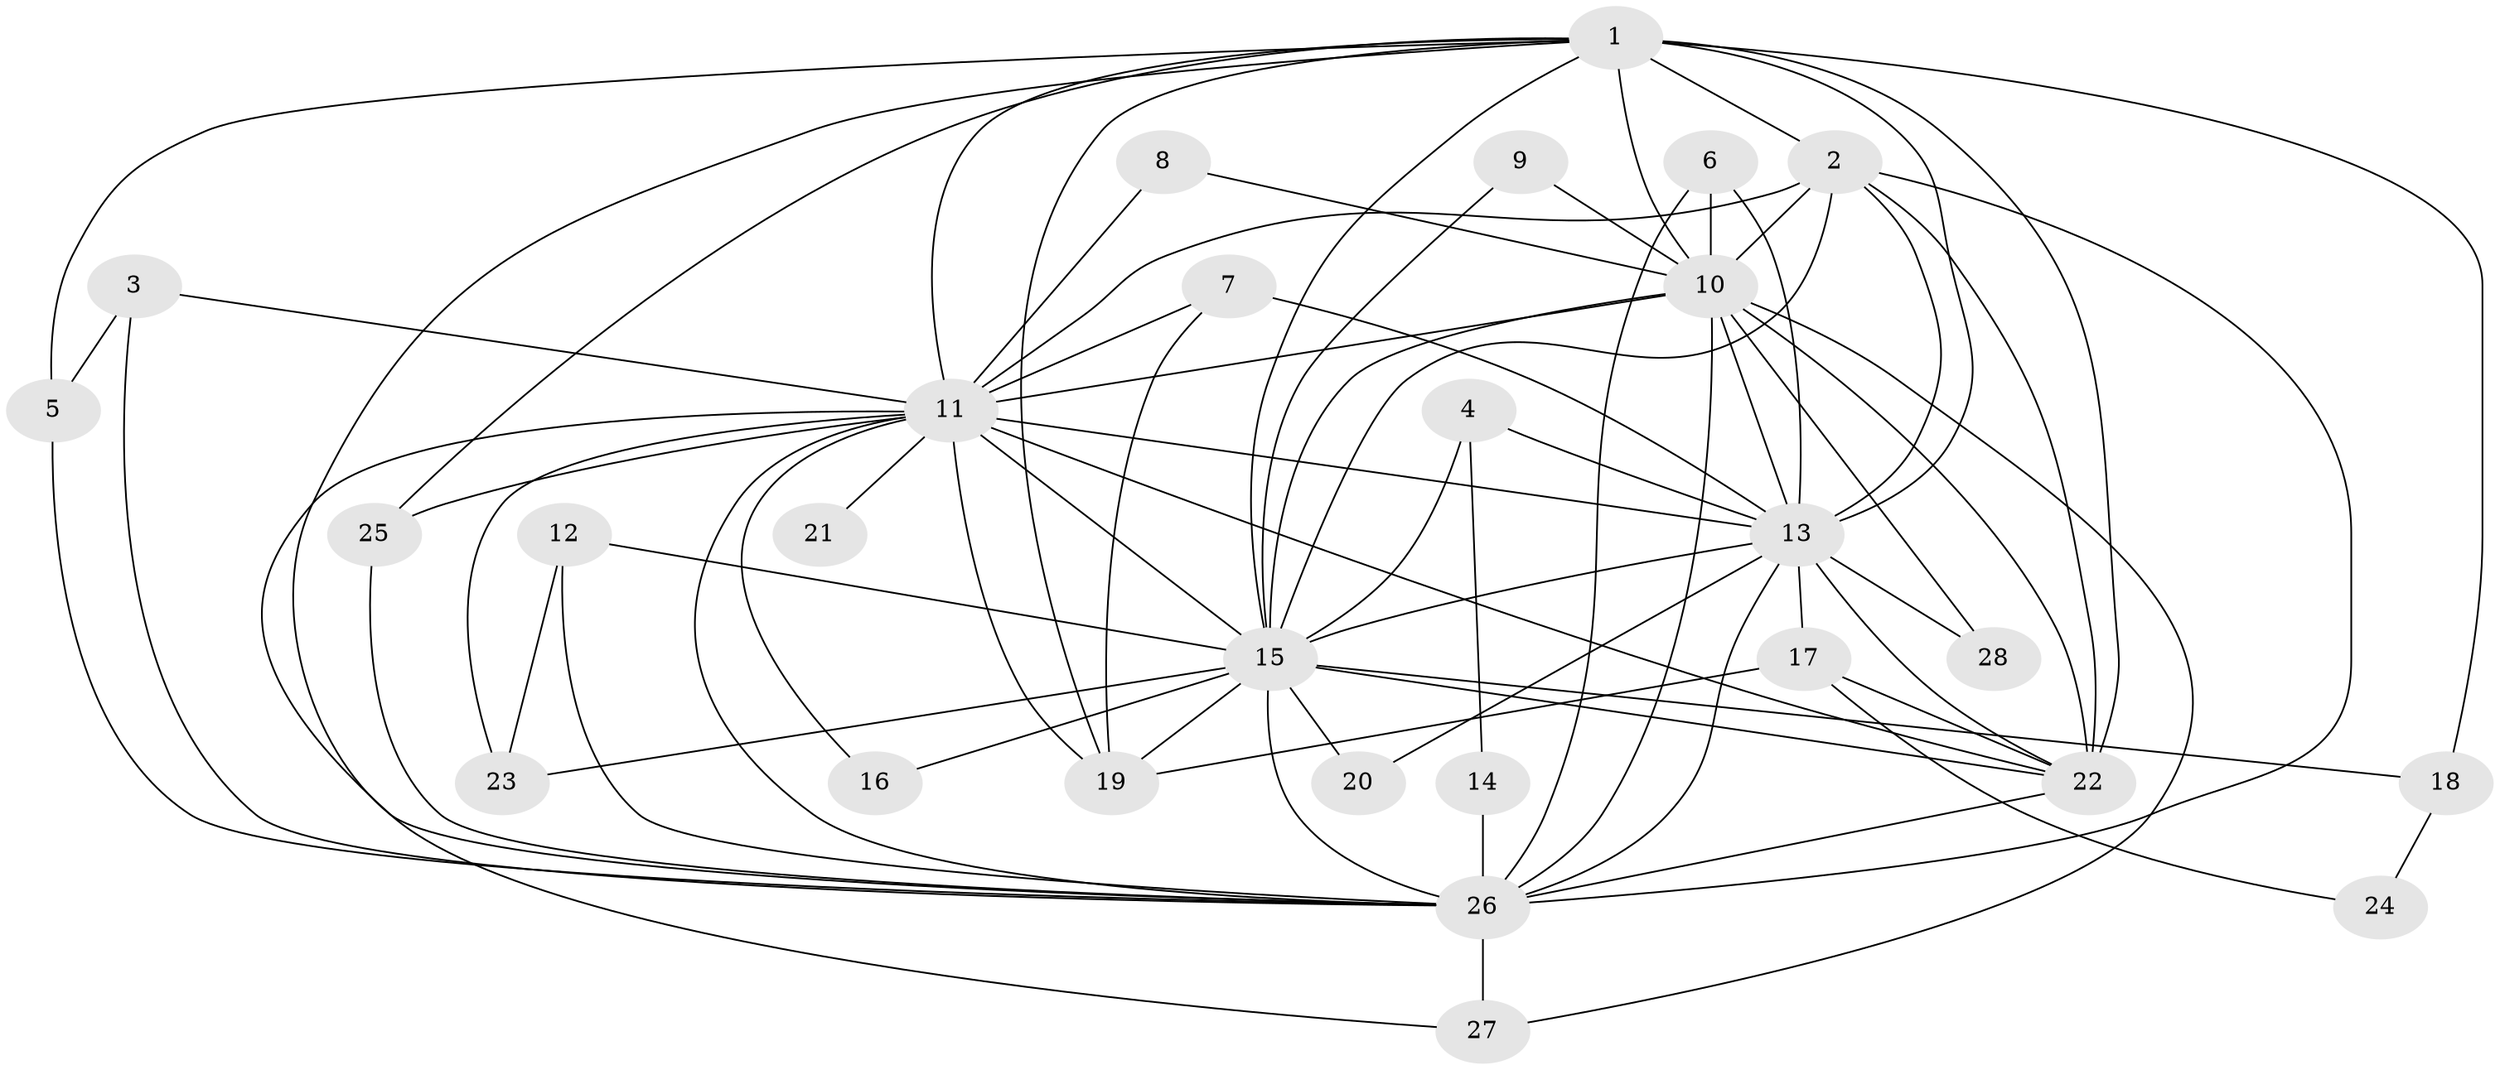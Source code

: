 // original degree distribution, {21: 0.03636363636363636, 17: 0.01818181818181818, 15: 0.01818181818181818, 12: 0.05454545454545454, 13: 0.01818181818181818, 14: 0.01818181818181818, 22: 0.01818181818181818, 3: 0.23636363636363636, 2: 0.5272727272727272, 5: 0.03636363636363636, 4: 0.01818181818181818}
// Generated by graph-tools (version 1.1) at 2025/01/03/09/25 03:01:32]
// undirected, 28 vertices, 75 edges
graph export_dot {
graph [start="1"]
  node [color=gray90,style=filled];
  1;
  2;
  3;
  4;
  5;
  6;
  7;
  8;
  9;
  10;
  11;
  12;
  13;
  14;
  15;
  16;
  17;
  18;
  19;
  20;
  21;
  22;
  23;
  24;
  25;
  26;
  27;
  28;
  1 -- 2 [weight=2.0];
  1 -- 5 [weight=1.0];
  1 -- 10 [weight=2.0];
  1 -- 11 [weight=1.0];
  1 -- 13 [weight=1.0];
  1 -- 15 [weight=1.0];
  1 -- 18 [weight=1.0];
  1 -- 19 [weight=1.0];
  1 -- 22 [weight=1.0];
  1 -- 25 [weight=1.0];
  1 -- 26 [weight=1.0];
  2 -- 10 [weight=4.0];
  2 -- 11 [weight=4.0];
  2 -- 13 [weight=4.0];
  2 -- 15 [weight=2.0];
  2 -- 22 [weight=3.0];
  2 -- 26 [weight=3.0];
  3 -- 5 [weight=1.0];
  3 -- 11 [weight=1.0];
  3 -- 26 [weight=1.0];
  4 -- 13 [weight=1.0];
  4 -- 14 [weight=1.0];
  4 -- 15 [weight=1.0];
  5 -- 26 [weight=1.0];
  6 -- 10 [weight=1.0];
  6 -- 13 [weight=1.0];
  6 -- 26 [weight=1.0];
  7 -- 11 [weight=1.0];
  7 -- 13 [weight=1.0];
  7 -- 19 [weight=1.0];
  8 -- 10 [weight=1.0];
  8 -- 11 [weight=1.0];
  9 -- 10 [weight=2.0];
  9 -- 15 [weight=1.0];
  10 -- 11 [weight=2.0];
  10 -- 13 [weight=2.0];
  10 -- 15 [weight=2.0];
  10 -- 22 [weight=4.0];
  10 -- 26 [weight=2.0];
  10 -- 27 [weight=1.0];
  10 -- 28 [weight=1.0];
  11 -- 13 [weight=1.0];
  11 -- 15 [weight=1.0];
  11 -- 16 [weight=1.0];
  11 -- 19 [weight=1.0];
  11 -- 21 [weight=1.0];
  11 -- 22 [weight=1.0];
  11 -- 23 [weight=1.0];
  11 -- 25 [weight=1.0];
  11 -- 26 [weight=1.0];
  11 -- 27 [weight=1.0];
  12 -- 15 [weight=1.0];
  12 -- 23 [weight=1.0];
  12 -- 26 [weight=2.0];
  13 -- 15 [weight=1.0];
  13 -- 17 [weight=1.0];
  13 -- 20 [weight=1.0];
  13 -- 22 [weight=1.0];
  13 -- 26 [weight=1.0];
  13 -- 28 [weight=1.0];
  14 -- 26 [weight=2.0];
  15 -- 16 [weight=1.0];
  15 -- 18 [weight=2.0];
  15 -- 19 [weight=1.0];
  15 -- 20 [weight=1.0];
  15 -- 22 [weight=1.0];
  15 -- 23 [weight=1.0];
  15 -- 26 [weight=3.0];
  17 -- 19 [weight=1.0];
  17 -- 22 [weight=2.0];
  17 -- 24 [weight=1.0];
  18 -- 24 [weight=1.0];
  22 -- 26 [weight=2.0];
  25 -- 26 [weight=1.0];
  26 -- 27 [weight=1.0];
}
